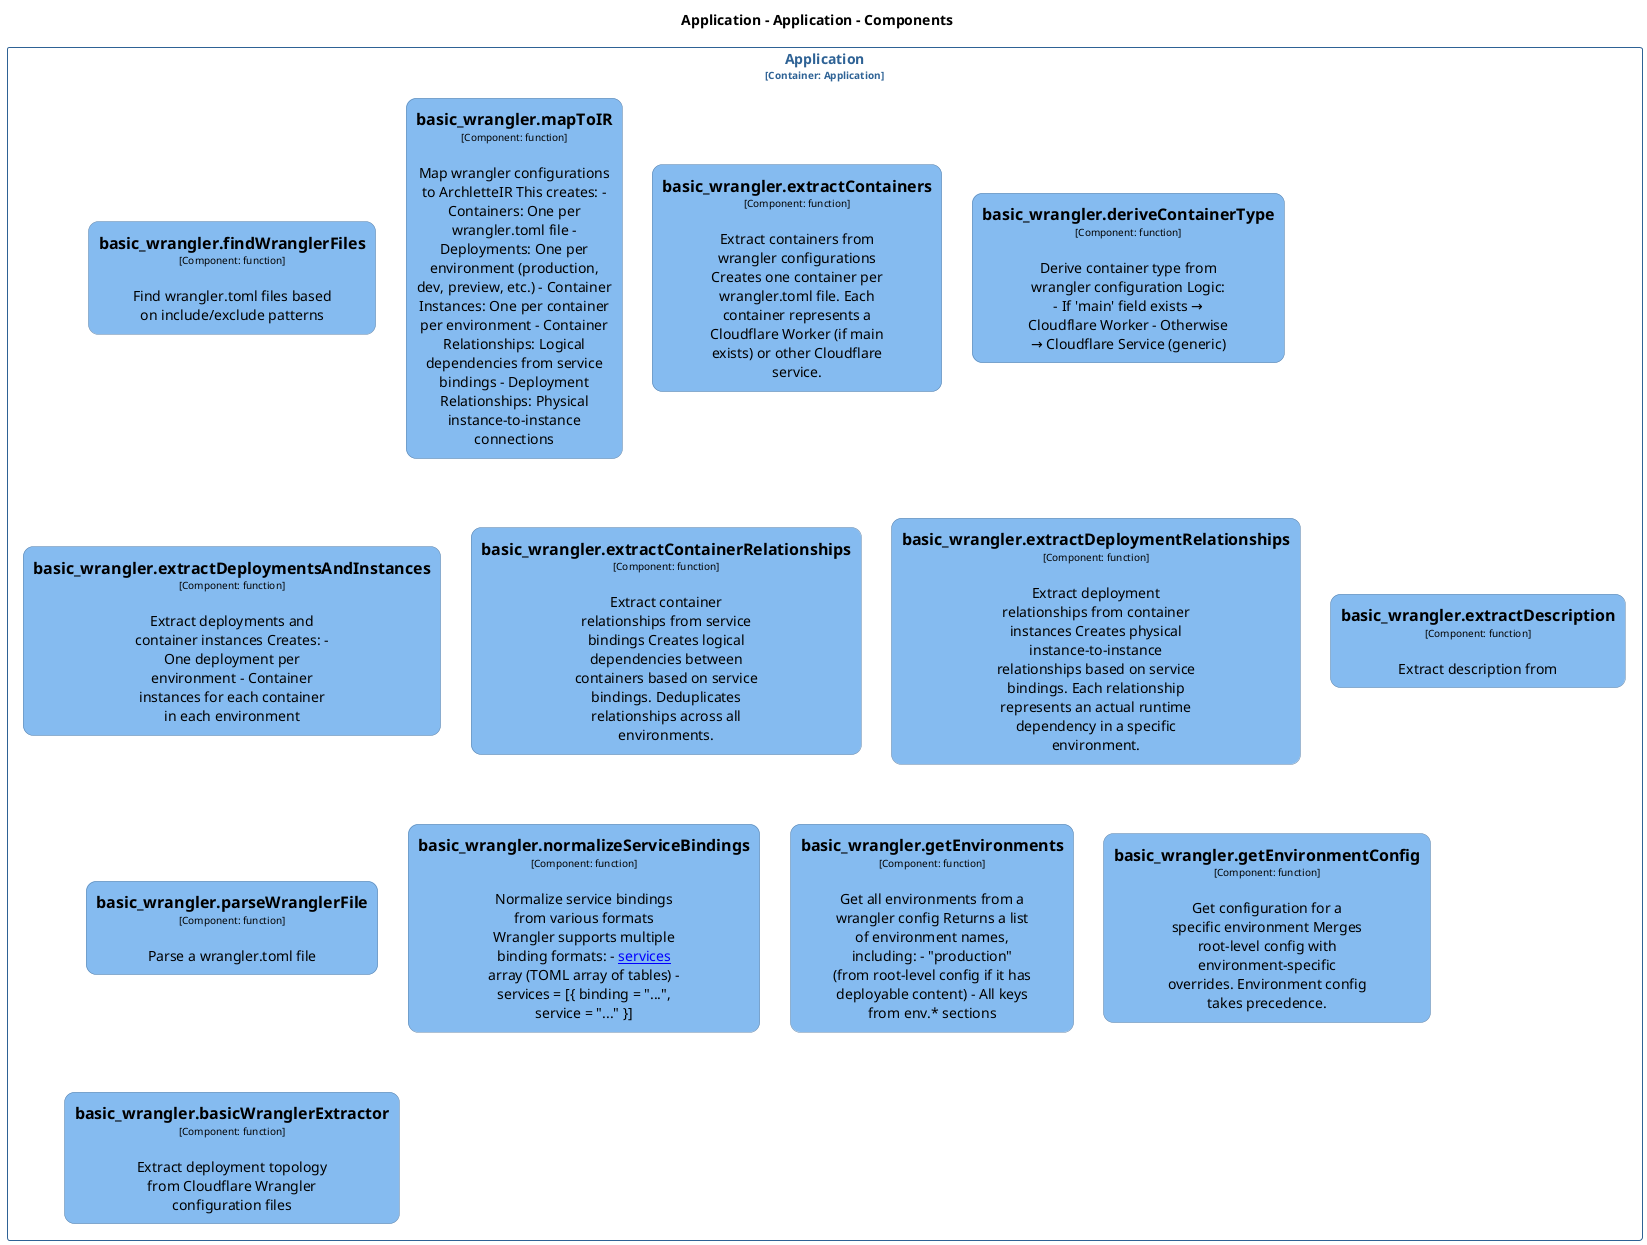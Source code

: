 @startuml
set separator none
title Application - Application - Components

top to bottom direction
skinparam ranksep 60
skinparam nodesep 30

skinparam {
  arrowFontSize 10
  defaultTextAlignment center
  wrapWidth 200
  maxMessageSize 100
  defaultFontName "Arial"
}

hide stereotype

skinparam rectangle<<Application.Application.basic_wranglerbasicWranglerExtractor>> {
  BackgroundColor #85bbf0
  FontColor #000000
  BorderColor #5d82a8
  roundCorner 20
  shadowing false
}
skinparam rectangle<<Application.Application.basic_wranglerderiveContainerType>> {
  BackgroundColor #85bbf0
  FontColor #000000
  BorderColor #5d82a8
  roundCorner 20
  shadowing false
}
skinparam rectangle<<Application.Application.basic_wranglerextractContainerRelationships>> {
  BackgroundColor #85bbf0
  FontColor #000000
  BorderColor #5d82a8
  roundCorner 20
  shadowing false
}
skinparam rectangle<<Application.Application.basic_wranglerextractContainers>> {
  BackgroundColor #85bbf0
  FontColor #000000
  BorderColor #5d82a8
  roundCorner 20
  shadowing false
}
skinparam rectangle<<Application.Application.basic_wranglerextractDeploymentRelationships>> {
  BackgroundColor #85bbf0
  FontColor #000000
  BorderColor #5d82a8
  roundCorner 20
  shadowing false
}
skinparam rectangle<<Application.Application.basic_wranglerextractDeploymentsAndInstances>> {
  BackgroundColor #85bbf0
  FontColor #000000
  BorderColor #5d82a8
  roundCorner 20
  shadowing false
}
skinparam rectangle<<Application.Application.basic_wranglerextractDescription>> {
  BackgroundColor #85bbf0
  FontColor #000000
  BorderColor #5d82a8
  roundCorner 20
  shadowing false
}
skinparam rectangle<<Application.Application.basic_wranglerfindWranglerFiles>> {
  BackgroundColor #85bbf0
  FontColor #000000
  BorderColor #5d82a8
  roundCorner 20
  shadowing false
}
skinparam rectangle<<Application.Application.basic_wranglergetEnvironmentConfig>> {
  BackgroundColor #85bbf0
  FontColor #000000
  BorderColor #5d82a8
  roundCorner 20
  shadowing false
}
skinparam rectangle<<Application.Application.basic_wranglergetEnvironments>> {
  BackgroundColor #85bbf0
  FontColor #000000
  BorderColor #5d82a8
  roundCorner 20
  shadowing false
}
skinparam rectangle<<Application.Application.basic_wranglermapToIR>> {
  BackgroundColor #85bbf0
  FontColor #000000
  BorderColor #5d82a8
  roundCorner 20
  shadowing false
}
skinparam rectangle<<Application.Application.basic_wranglernormalizeServiceBindings>> {
  BackgroundColor #85bbf0
  FontColor #000000
  BorderColor #5d82a8
  roundCorner 20
  shadowing false
}
skinparam rectangle<<Application.Application.basic_wranglerparseWranglerFile>> {
  BackgroundColor #85bbf0
  FontColor #000000
  BorderColor #5d82a8
  roundCorner 20
  shadowing false
}
skinparam rectangle<<Application.Application>> {
  BorderColor #2e6295
  FontColor #2e6295
  shadowing false
}

rectangle "Application\n<size:10>[Container: Application]</size>" <<Application.Application>> {
  rectangle "==basic_wrangler.findWranglerFiles\n<size:10>[Component: function]</size>\n\nFind wrangler.toml files based on include/exclude patterns" <<Application.Application.basic_wranglerfindWranglerFiles>> as Application.Application.basic_wranglerfindWranglerFiles
  rectangle "==basic_wrangler.mapToIR\n<size:10>[Component: function]</size>\n\nMap wrangler configurations to ArchletteIR This creates: - Containers: One per wrangler.toml file - Deployments: One per environment (production, dev, preview, etc.) - Container Instances: One per container per environment - Container Relationships: Logical dependencies from service bindings - Deployment Relationships: Physical instance-to-instance connections" <<Application.Application.basic_wranglermapToIR>> as Application.Application.basic_wranglermapToIR
  rectangle "==basic_wrangler.extractContainers\n<size:10>[Component: function]</size>\n\nExtract containers from wrangler configurations Creates one container per wrangler.toml file. Each container represents a Cloudflare Worker (if main exists) or other Cloudflare service." <<Application.Application.basic_wranglerextractContainers>> as Application.Application.basic_wranglerextractContainers
  rectangle "==basic_wrangler.deriveContainerType\n<size:10>[Component: function]</size>\n\nDerive container type from wrangler configuration Logic: - If 'main' field exists → Cloudflare Worker - Otherwise → Cloudflare Service (generic)" <<Application.Application.basic_wranglerderiveContainerType>> as Application.Application.basic_wranglerderiveContainerType
  rectangle "==basic_wrangler.extractDeploymentsAndInstances\n<size:10>[Component: function]</size>\n\nExtract deployments and container instances Creates: - One deployment per environment - Container instances for each container in each environment" <<Application.Application.basic_wranglerextractDeploymentsAndInstances>> as Application.Application.basic_wranglerextractDeploymentsAndInstances
  rectangle "==basic_wrangler.extractContainerRelationships\n<size:10>[Component: function]</size>\n\nExtract container relationships from service bindings Creates logical dependencies between containers based on service bindings. Deduplicates relationships across all environments." <<Application.Application.basic_wranglerextractContainerRelationships>> as Application.Application.basic_wranglerextractContainerRelationships
  rectangle "==basic_wrangler.extractDeploymentRelationships\n<size:10>[Component: function]</size>\n\nExtract deployment relationships from container instances Creates physical instance-to-instance relationships based on service bindings. Each relationship represents an actual runtime dependency in a specific environment." <<Application.Application.basic_wranglerextractDeploymentRelationships>> as Application.Application.basic_wranglerextractDeploymentRelationships
  rectangle "==basic_wrangler.extractDescription\n<size:10>[Component: function]</size>\n\nExtract description from" <<Application.Application.basic_wranglerextractDescription>> as Application.Application.basic_wranglerextractDescription
  rectangle "==basic_wrangler.parseWranglerFile\n<size:10>[Component: function]</size>\n\nParse a wrangler.toml file" <<Application.Application.basic_wranglerparseWranglerFile>> as Application.Application.basic_wranglerparseWranglerFile
  rectangle "==basic_wrangler.normalizeServiceBindings\n<size:10>[Component: function]</size>\n\nNormalize service bindings from various formats Wrangler supports multiple binding formats: - [[services]] array (TOML array of tables) - services = [{ binding = "...", service = "..." }]" <<Application.Application.basic_wranglernormalizeServiceBindings>> as Application.Application.basic_wranglernormalizeServiceBindings
  rectangle "==basic_wrangler.getEnvironments\n<size:10>[Component: function]</size>\n\nGet all environments from a wrangler config Returns a list of environment names, including: - "production" (from root-level config if it has deployable content) - All keys from env.* sections" <<Application.Application.basic_wranglergetEnvironments>> as Application.Application.basic_wranglergetEnvironments
  rectangle "==basic_wrangler.getEnvironmentConfig\n<size:10>[Component: function]</size>\n\nGet configuration for a specific environment Merges root-level config with environment-specific overrides. Environment config takes precedence." <<Application.Application.basic_wranglergetEnvironmentConfig>> as Application.Application.basic_wranglergetEnvironmentConfig
  rectangle "==basic_wrangler.basicWranglerExtractor\n<size:10>[Component: function]</size>\n\nExtract deployment topology from Cloudflare Wrangler configuration files" <<Application.Application.basic_wranglerbasicWranglerExtractor>> as Application.Application.basic_wranglerbasicWranglerExtractor
}

@enduml